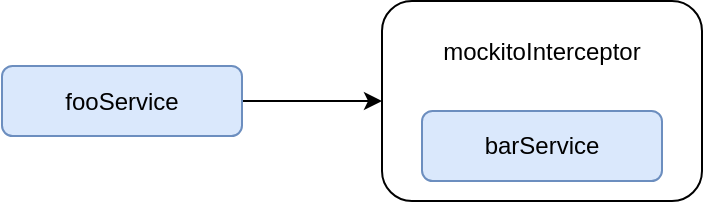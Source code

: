 <mxfile version="16.1.2" type="device"><diagram id="FOZQjYSYy2Hxx2SpYyVx" name="第 1 页"><mxGraphModel dx="893" dy="672" grid="1" gridSize="10" guides="1" tooltips="1" connect="1" arrows="1" fold="1" page="1" pageScale="1" pageWidth="827" pageHeight="1169" math="0" shadow="0"><root><mxCell id="0"/><mxCell id="1" parent="0"/><mxCell id="KaViisdlEXELuxT8yz2g-3" style="edgeStyle=orthogonalEdgeStyle;rounded=0;orthogonalLoop=1;jettySize=auto;html=1;exitX=1;exitY=0.5;exitDx=0;exitDy=0;entryX=0;entryY=0.5;entryDx=0;entryDy=0;" edge="1" parent="1" source="KaViisdlEXELuxT8yz2g-1" target="KaViisdlEXELuxT8yz2g-7"><mxGeometry relative="1" as="geometry"><mxPoint x="380" y="578" as="targetPoint"/></mxGeometry></mxCell><mxCell id="KaViisdlEXELuxT8yz2g-1" value="fooService" style="rounded=1;whiteSpace=wrap;html=1;fillColor=#dae8fc;strokeColor=#6c8ebf;" vertex="1" parent="1"><mxGeometry x="210" y="560" width="120" height="35" as="geometry"/></mxCell><mxCell id="KaViisdlEXELuxT8yz2g-7" value="" style="rounded=1;whiteSpace=wrap;html=1;" vertex="1" parent="1"><mxGeometry x="400" y="527.5" width="160" height="100" as="geometry"/></mxCell><mxCell id="KaViisdlEXELuxT8yz2g-2" value="barService" style="rounded=1;whiteSpace=wrap;html=1;fillColor=#dae8fc;strokeColor=#6c8ebf;" vertex="1" parent="1"><mxGeometry x="420" y="582.5" width="120" height="35" as="geometry"/></mxCell><mxCell id="KaViisdlEXELuxT8yz2g-10" value="mockitoInterceptor" style="text;html=1;strokeColor=none;fillColor=none;align=center;verticalAlign=middle;whiteSpace=wrap;rounded=0;" vertex="1" parent="1"><mxGeometry x="450" y="537.5" width="60" height="30" as="geometry"/></mxCell></root></mxGraphModel></diagram></mxfile>
